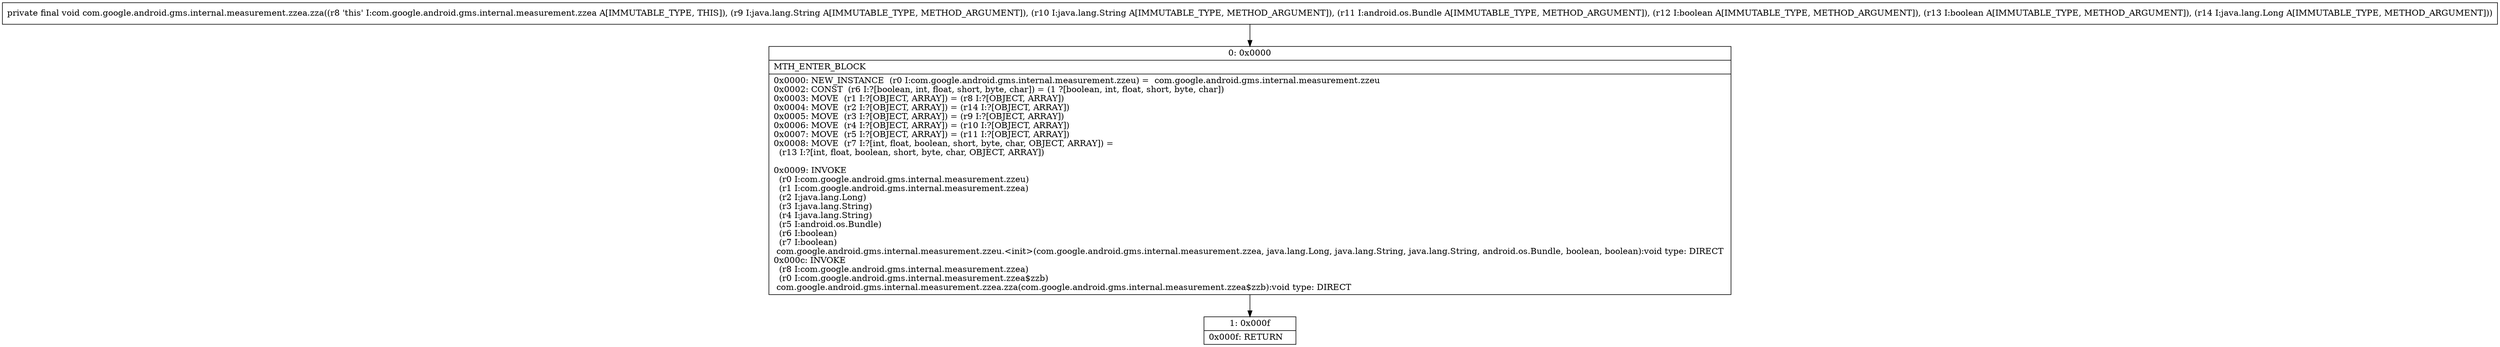 digraph "CFG forcom.google.android.gms.internal.measurement.zzea.zza(Ljava\/lang\/String;Ljava\/lang\/String;Landroid\/os\/Bundle;ZZLjava\/lang\/Long;)V" {
Node_0 [shape=record,label="{0\:\ 0x0000|MTH_ENTER_BLOCK\l|0x0000: NEW_INSTANCE  (r0 I:com.google.android.gms.internal.measurement.zzeu) =  com.google.android.gms.internal.measurement.zzeu \l0x0002: CONST  (r6 I:?[boolean, int, float, short, byte, char]) = (1 ?[boolean, int, float, short, byte, char]) \l0x0003: MOVE  (r1 I:?[OBJECT, ARRAY]) = (r8 I:?[OBJECT, ARRAY]) \l0x0004: MOVE  (r2 I:?[OBJECT, ARRAY]) = (r14 I:?[OBJECT, ARRAY]) \l0x0005: MOVE  (r3 I:?[OBJECT, ARRAY]) = (r9 I:?[OBJECT, ARRAY]) \l0x0006: MOVE  (r4 I:?[OBJECT, ARRAY]) = (r10 I:?[OBJECT, ARRAY]) \l0x0007: MOVE  (r5 I:?[OBJECT, ARRAY]) = (r11 I:?[OBJECT, ARRAY]) \l0x0008: MOVE  (r7 I:?[int, float, boolean, short, byte, char, OBJECT, ARRAY]) = \l  (r13 I:?[int, float, boolean, short, byte, char, OBJECT, ARRAY])\l \l0x0009: INVOKE  \l  (r0 I:com.google.android.gms.internal.measurement.zzeu)\l  (r1 I:com.google.android.gms.internal.measurement.zzea)\l  (r2 I:java.lang.Long)\l  (r3 I:java.lang.String)\l  (r4 I:java.lang.String)\l  (r5 I:android.os.Bundle)\l  (r6 I:boolean)\l  (r7 I:boolean)\l com.google.android.gms.internal.measurement.zzeu.\<init\>(com.google.android.gms.internal.measurement.zzea, java.lang.Long, java.lang.String, java.lang.String, android.os.Bundle, boolean, boolean):void type: DIRECT \l0x000c: INVOKE  \l  (r8 I:com.google.android.gms.internal.measurement.zzea)\l  (r0 I:com.google.android.gms.internal.measurement.zzea$zzb)\l com.google.android.gms.internal.measurement.zzea.zza(com.google.android.gms.internal.measurement.zzea$zzb):void type: DIRECT \l}"];
Node_1 [shape=record,label="{1\:\ 0x000f|0x000f: RETURN   \l}"];
MethodNode[shape=record,label="{private final void com.google.android.gms.internal.measurement.zzea.zza((r8 'this' I:com.google.android.gms.internal.measurement.zzea A[IMMUTABLE_TYPE, THIS]), (r9 I:java.lang.String A[IMMUTABLE_TYPE, METHOD_ARGUMENT]), (r10 I:java.lang.String A[IMMUTABLE_TYPE, METHOD_ARGUMENT]), (r11 I:android.os.Bundle A[IMMUTABLE_TYPE, METHOD_ARGUMENT]), (r12 I:boolean A[IMMUTABLE_TYPE, METHOD_ARGUMENT]), (r13 I:boolean A[IMMUTABLE_TYPE, METHOD_ARGUMENT]), (r14 I:java.lang.Long A[IMMUTABLE_TYPE, METHOD_ARGUMENT])) }"];
MethodNode -> Node_0;
Node_0 -> Node_1;
}

